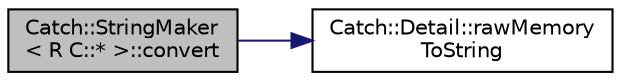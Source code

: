 digraph "Catch::StringMaker&lt; R C::* &gt;::convert"
{
  edge [fontname="Helvetica",fontsize="10",labelfontname="Helvetica",labelfontsize="10"];
  node [fontname="Helvetica",fontsize="10",shape=record];
  rankdir="LR";
  Node1 [label="Catch::StringMaker\l\< R C::* \>::convert",height=0.2,width=0.4,color="black", fillcolor="grey75", style="filled" fontcolor="black"];
  Node1 -> Node2 [color="midnightblue",fontsize="10",style="solid",fontname="Helvetica"];
  Node2 [label="Catch::Detail::rawMemory\lToString",height=0.2,width=0.4,color="black", fillcolor="white", style="filled",URL="$namespace_catch_1_1_detail.html#ac5d6c510e565ee5bddcc2236194ce29e"];
}
